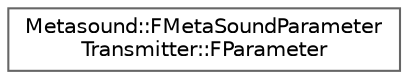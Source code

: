 digraph "Graphical Class Hierarchy"
{
 // INTERACTIVE_SVG=YES
 // LATEX_PDF_SIZE
  bgcolor="transparent";
  edge [fontname=Helvetica,fontsize=10,labelfontname=Helvetica,labelfontsize=10];
  node [fontname=Helvetica,fontsize=10,shape=box,height=0.2,width=0.4];
  rankdir="LR";
  Node0 [id="Node000000",label="Metasound::FMetaSoundParameter\lTransmitter::FParameter",height=0.2,width=0.4,color="grey40", fillcolor="white", style="filled",URL="$d3/dfd/structMetasound_1_1FMetaSoundParameterTransmitter_1_1FParameter.html",tooltip=" "];
}
